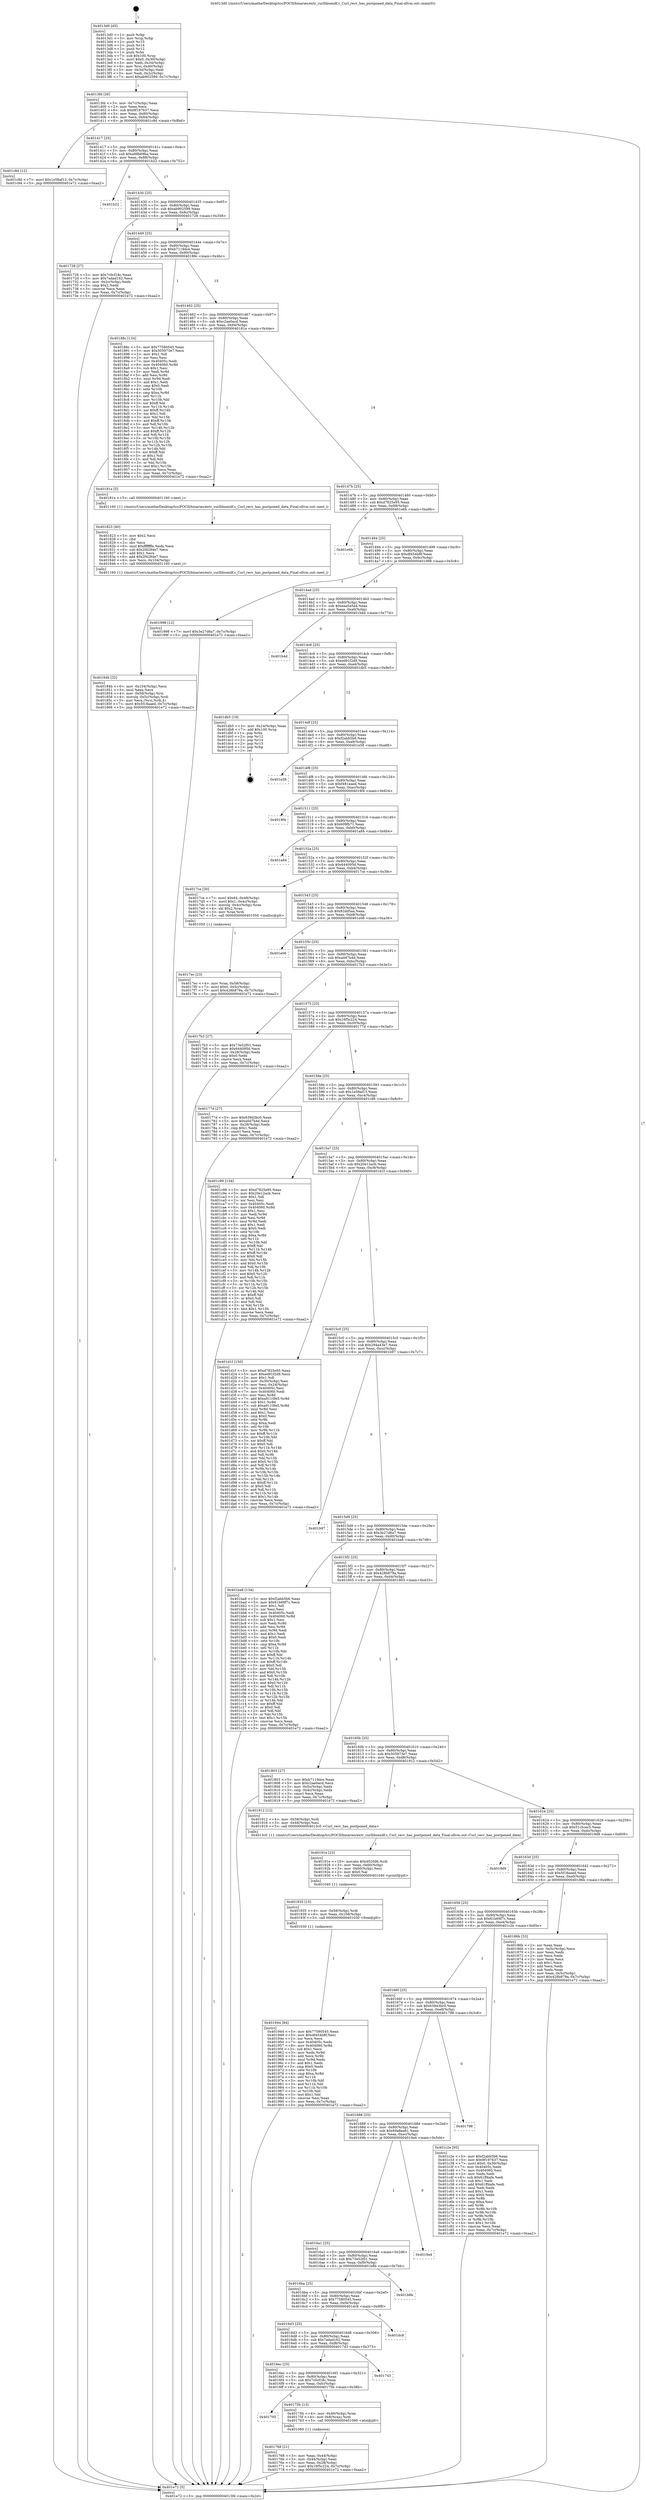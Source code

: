 digraph "0x4013d0" {
  label = "0x4013d0 (/mnt/c/Users/mathe/Desktop/tcc/POCII/binaries/extr_curllibsendf.c_Curl_recv_has_postponed_data_Final-ollvm.out::main(0))"
  labelloc = "t"
  node[shape=record]

  Entry [label="",width=0.3,height=0.3,shape=circle,fillcolor=black,style=filled]
  "0x4013fd" [label="{
     0x4013fd [26]\l
     | [instrs]\l
     &nbsp;&nbsp;0x4013fd \<+3\>: mov -0x7c(%rbp),%eax\l
     &nbsp;&nbsp;0x401400 \<+2\>: mov %eax,%ecx\l
     &nbsp;&nbsp;0x401402 \<+6\>: sub $0x9f197637,%ecx\l
     &nbsp;&nbsp;0x401408 \<+3\>: mov %eax,-0x80(%rbp)\l
     &nbsp;&nbsp;0x40140b \<+6\>: mov %ecx,-0x84(%rbp)\l
     &nbsp;&nbsp;0x401411 \<+6\>: je 0000000000401c8d \<main+0x8bd\>\l
  }"]
  "0x401c8d" [label="{
     0x401c8d [12]\l
     | [instrs]\l
     &nbsp;&nbsp;0x401c8d \<+7\>: movl $0x1e58af13,-0x7c(%rbp)\l
     &nbsp;&nbsp;0x401c94 \<+5\>: jmp 0000000000401e72 \<main+0xaa2\>\l
  }"]
  "0x401417" [label="{
     0x401417 [25]\l
     | [instrs]\l
     &nbsp;&nbsp;0x401417 \<+5\>: jmp 000000000040141c \<main+0x4c\>\l
     &nbsp;&nbsp;0x40141c \<+3\>: mov -0x80(%rbp),%eax\l
     &nbsp;&nbsp;0x40141f \<+5\>: sub $0xa98b69ba,%eax\l
     &nbsp;&nbsp;0x401424 \<+6\>: mov %eax,-0x88(%rbp)\l
     &nbsp;&nbsp;0x40142a \<+6\>: je 0000000000401b22 \<main+0x752\>\l
  }"]
  Exit [label="",width=0.3,height=0.3,shape=circle,fillcolor=black,style=filled,peripheries=2]
  "0x401b22" [label="{
     0x401b22\l
  }", style=dashed]
  "0x401430" [label="{
     0x401430 [25]\l
     | [instrs]\l
     &nbsp;&nbsp;0x401430 \<+5\>: jmp 0000000000401435 \<main+0x65\>\l
     &nbsp;&nbsp;0x401435 \<+3\>: mov -0x80(%rbp),%eax\l
     &nbsp;&nbsp;0x401438 \<+5\>: sub $0xab902599,%eax\l
     &nbsp;&nbsp;0x40143d \<+6\>: mov %eax,-0x8c(%rbp)\l
     &nbsp;&nbsp;0x401443 \<+6\>: je 0000000000401728 \<main+0x358\>\l
  }"]
  "0x401944" [label="{
     0x401944 [84]\l
     | [instrs]\l
     &nbsp;&nbsp;0x401944 \<+5\>: mov $0x77580545,%eax\l
     &nbsp;&nbsp;0x401949 \<+5\>: mov $0xdf454b8f,%esi\l
     &nbsp;&nbsp;0x40194e \<+2\>: xor %ecx,%ecx\l
     &nbsp;&nbsp;0x401950 \<+7\>: mov 0x40405c,%edx\l
     &nbsp;&nbsp;0x401957 \<+8\>: mov 0x404060,%r8d\l
     &nbsp;&nbsp;0x40195f \<+3\>: sub $0x1,%ecx\l
     &nbsp;&nbsp;0x401962 \<+3\>: mov %edx,%r9d\l
     &nbsp;&nbsp;0x401965 \<+3\>: add %ecx,%r9d\l
     &nbsp;&nbsp;0x401968 \<+4\>: imul %r9d,%edx\l
     &nbsp;&nbsp;0x40196c \<+3\>: and $0x1,%edx\l
     &nbsp;&nbsp;0x40196f \<+3\>: cmp $0x0,%edx\l
     &nbsp;&nbsp;0x401972 \<+4\>: sete %r10b\l
     &nbsp;&nbsp;0x401976 \<+4\>: cmp $0xa,%r8d\l
     &nbsp;&nbsp;0x40197a \<+4\>: setl %r11b\l
     &nbsp;&nbsp;0x40197e \<+3\>: mov %r10b,%bl\l
     &nbsp;&nbsp;0x401981 \<+3\>: and %r11b,%bl\l
     &nbsp;&nbsp;0x401984 \<+3\>: xor %r11b,%r10b\l
     &nbsp;&nbsp;0x401987 \<+3\>: or %r10b,%bl\l
     &nbsp;&nbsp;0x40198a \<+3\>: test $0x1,%bl\l
     &nbsp;&nbsp;0x40198d \<+3\>: cmovne %esi,%eax\l
     &nbsp;&nbsp;0x401990 \<+3\>: mov %eax,-0x7c(%rbp)\l
     &nbsp;&nbsp;0x401993 \<+5\>: jmp 0000000000401e72 \<main+0xaa2\>\l
  }"]
  "0x401728" [label="{
     0x401728 [27]\l
     | [instrs]\l
     &nbsp;&nbsp;0x401728 \<+5\>: mov $0x7c0cf18c,%eax\l
     &nbsp;&nbsp;0x40172d \<+5\>: mov $0x7adad162,%ecx\l
     &nbsp;&nbsp;0x401732 \<+3\>: mov -0x2c(%rbp),%edx\l
     &nbsp;&nbsp;0x401735 \<+3\>: cmp $0x2,%edx\l
     &nbsp;&nbsp;0x401738 \<+3\>: cmovne %ecx,%eax\l
     &nbsp;&nbsp;0x40173b \<+3\>: mov %eax,-0x7c(%rbp)\l
     &nbsp;&nbsp;0x40173e \<+5\>: jmp 0000000000401e72 \<main+0xaa2\>\l
  }"]
  "0x401449" [label="{
     0x401449 [25]\l
     | [instrs]\l
     &nbsp;&nbsp;0x401449 \<+5\>: jmp 000000000040144e \<main+0x7e\>\l
     &nbsp;&nbsp;0x40144e \<+3\>: mov -0x80(%rbp),%eax\l
     &nbsp;&nbsp;0x401451 \<+5\>: sub $0xb7119dce,%eax\l
     &nbsp;&nbsp;0x401456 \<+6\>: mov %eax,-0x90(%rbp)\l
     &nbsp;&nbsp;0x40145c \<+6\>: je 000000000040188c \<main+0x4bc\>\l
  }"]
  "0x401e72" [label="{
     0x401e72 [5]\l
     | [instrs]\l
     &nbsp;&nbsp;0x401e72 \<+5\>: jmp 00000000004013fd \<main+0x2d\>\l
  }"]
  "0x4013d0" [label="{
     0x4013d0 [45]\l
     | [instrs]\l
     &nbsp;&nbsp;0x4013d0 \<+1\>: push %rbp\l
     &nbsp;&nbsp;0x4013d1 \<+3\>: mov %rsp,%rbp\l
     &nbsp;&nbsp;0x4013d4 \<+2\>: push %r15\l
     &nbsp;&nbsp;0x4013d6 \<+2\>: push %r14\l
     &nbsp;&nbsp;0x4013d8 \<+2\>: push %r12\l
     &nbsp;&nbsp;0x4013da \<+1\>: push %rbx\l
     &nbsp;&nbsp;0x4013db \<+7\>: sub $0x100,%rsp\l
     &nbsp;&nbsp;0x4013e2 \<+7\>: movl $0x0,-0x30(%rbp)\l
     &nbsp;&nbsp;0x4013e9 \<+3\>: mov %edi,-0x34(%rbp)\l
     &nbsp;&nbsp;0x4013ec \<+4\>: mov %rsi,-0x40(%rbp)\l
     &nbsp;&nbsp;0x4013f0 \<+3\>: mov -0x34(%rbp),%edi\l
     &nbsp;&nbsp;0x4013f3 \<+3\>: mov %edi,-0x2c(%rbp)\l
     &nbsp;&nbsp;0x4013f6 \<+7\>: movl $0xab902599,-0x7c(%rbp)\l
  }"]
  "0x401935" [label="{
     0x401935 [15]\l
     | [instrs]\l
     &nbsp;&nbsp;0x401935 \<+4\>: mov -0x58(%rbp),%rdi\l
     &nbsp;&nbsp;0x401939 \<+6\>: mov %eax,-0x108(%rbp)\l
     &nbsp;&nbsp;0x40193f \<+5\>: call 0000000000401030 \<free@plt\>\l
     | [calls]\l
     &nbsp;&nbsp;0x401030 \{1\} (unknown)\l
  }"]
  "0x40188c" [label="{
     0x40188c [134]\l
     | [instrs]\l
     &nbsp;&nbsp;0x40188c \<+5\>: mov $0x77580545,%eax\l
     &nbsp;&nbsp;0x401891 \<+5\>: mov $0x505973e7,%ecx\l
     &nbsp;&nbsp;0x401896 \<+2\>: mov $0x1,%dl\l
     &nbsp;&nbsp;0x401898 \<+2\>: xor %esi,%esi\l
     &nbsp;&nbsp;0x40189a \<+7\>: mov 0x40405c,%edi\l
     &nbsp;&nbsp;0x4018a1 \<+8\>: mov 0x404060,%r8d\l
     &nbsp;&nbsp;0x4018a9 \<+3\>: sub $0x1,%esi\l
     &nbsp;&nbsp;0x4018ac \<+3\>: mov %edi,%r9d\l
     &nbsp;&nbsp;0x4018af \<+3\>: add %esi,%r9d\l
     &nbsp;&nbsp;0x4018b2 \<+4\>: imul %r9d,%edi\l
     &nbsp;&nbsp;0x4018b6 \<+3\>: and $0x1,%edi\l
     &nbsp;&nbsp;0x4018b9 \<+3\>: cmp $0x0,%edi\l
     &nbsp;&nbsp;0x4018bc \<+4\>: sete %r10b\l
     &nbsp;&nbsp;0x4018c0 \<+4\>: cmp $0xa,%r8d\l
     &nbsp;&nbsp;0x4018c4 \<+4\>: setl %r11b\l
     &nbsp;&nbsp;0x4018c8 \<+3\>: mov %r10b,%bl\l
     &nbsp;&nbsp;0x4018cb \<+3\>: xor $0xff,%bl\l
     &nbsp;&nbsp;0x4018ce \<+3\>: mov %r11b,%r14b\l
     &nbsp;&nbsp;0x4018d1 \<+4\>: xor $0xff,%r14b\l
     &nbsp;&nbsp;0x4018d5 \<+3\>: xor $0x1,%dl\l
     &nbsp;&nbsp;0x4018d8 \<+3\>: mov %bl,%r15b\l
     &nbsp;&nbsp;0x4018db \<+4\>: and $0xff,%r15b\l
     &nbsp;&nbsp;0x4018df \<+3\>: and %dl,%r10b\l
     &nbsp;&nbsp;0x4018e2 \<+3\>: mov %r14b,%r12b\l
     &nbsp;&nbsp;0x4018e5 \<+4\>: and $0xff,%r12b\l
     &nbsp;&nbsp;0x4018e9 \<+3\>: and %dl,%r11b\l
     &nbsp;&nbsp;0x4018ec \<+3\>: or %r10b,%r15b\l
     &nbsp;&nbsp;0x4018ef \<+3\>: or %r11b,%r12b\l
     &nbsp;&nbsp;0x4018f2 \<+3\>: xor %r12b,%r15b\l
     &nbsp;&nbsp;0x4018f5 \<+3\>: or %r14b,%bl\l
     &nbsp;&nbsp;0x4018f8 \<+3\>: xor $0xff,%bl\l
     &nbsp;&nbsp;0x4018fb \<+3\>: or $0x1,%dl\l
     &nbsp;&nbsp;0x4018fe \<+2\>: and %dl,%bl\l
     &nbsp;&nbsp;0x401900 \<+3\>: or %bl,%r15b\l
     &nbsp;&nbsp;0x401903 \<+4\>: test $0x1,%r15b\l
     &nbsp;&nbsp;0x401907 \<+3\>: cmovne %ecx,%eax\l
     &nbsp;&nbsp;0x40190a \<+3\>: mov %eax,-0x7c(%rbp)\l
     &nbsp;&nbsp;0x40190d \<+5\>: jmp 0000000000401e72 \<main+0xaa2\>\l
  }"]
  "0x401462" [label="{
     0x401462 [25]\l
     | [instrs]\l
     &nbsp;&nbsp;0x401462 \<+5\>: jmp 0000000000401467 \<main+0x97\>\l
     &nbsp;&nbsp;0x401467 \<+3\>: mov -0x80(%rbp),%eax\l
     &nbsp;&nbsp;0x40146a \<+5\>: sub $0xc2ae0acd,%eax\l
     &nbsp;&nbsp;0x40146f \<+6\>: mov %eax,-0x94(%rbp)\l
     &nbsp;&nbsp;0x401475 \<+6\>: je 000000000040181e \<main+0x44e\>\l
  }"]
  "0x40191e" [label="{
     0x40191e [23]\l
     | [instrs]\l
     &nbsp;&nbsp;0x40191e \<+10\>: movabs $0x4020d6,%rdi\l
     &nbsp;&nbsp;0x401928 \<+3\>: mov %eax,-0x60(%rbp)\l
     &nbsp;&nbsp;0x40192b \<+3\>: mov -0x60(%rbp),%esi\l
     &nbsp;&nbsp;0x40192e \<+2\>: mov $0x0,%al\l
     &nbsp;&nbsp;0x401930 \<+5\>: call 0000000000401040 \<printf@plt\>\l
     | [calls]\l
     &nbsp;&nbsp;0x401040 \{1\} (unknown)\l
  }"]
  "0x40181e" [label="{
     0x40181e [5]\l
     | [instrs]\l
     &nbsp;&nbsp;0x40181e \<+5\>: call 0000000000401160 \<next_i\>\l
     | [calls]\l
     &nbsp;&nbsp;0x401160 \{1\} (/mnt/c/Users/mathe/Desktop/tcc/POCII/binaries/extr_curllibsendf.c_Curl_recv_has_postponed_data_Final-ollvm.out::next_i)\l
  }"]
  "0x40147b" [label="{
     0x40147b [25]\l
     | [instrs]\l
     &nbsp;&nbsp;0x40147b \<+5\>: jmp 0000000000401480 \<main+0xb0\>\l
     &nbsp;&nbsp;0x401480 \<+3\>: mov -0x80(%rbp),%eax\l
     &nbsp;&nbsp;0x401483 \<+5\>: sub $0xd7825e95,%eax\l
     &nbsp;&nbsp;0x401488 \<+6\>: mov %eax,-0x98(%rbp)\l
     &nbsp;&nbsp;0x40148e \<+6\>: je 0000000000401e6b \<main+0xa9b\>\l
  }"]
  "0x40184b" [label="{
     0x40184b [32]\l
     | [instrs]\l
     &nbsp;&nbsp;0x40184b \<+6\>: mov -0x104(%rbp),%ecx\l
     &nbsp;&nbsp;0x401851 \<+3\>: imul %eax,%ecx\l
     &nbsp;&nbsp;0x401854 \<+4\>: mov -0x58(%rbp),%rsi\l
     &nbsp;&nbsp;0x401858 \<+4\>: movslq -0x5c(%rbp),%rdi\l
     &nbsp;&nbsp;0x40185c \<+3\>: mov %ecx,(%rsi,%rdi,4)\l
     &nbsp;&nbsp;0x40185f \<+7\>: movl $0x5f18aaed,-0x7c(%rbp)\l
     &nbsp;&nbsp;0x401866 \<+5\>: jmp 0000000000401e72 \<main+0xaa2\>\l
  }"]
  "0x401e6b" [label="{
     0x401e6b\l
  }", style=dashed]
  "0x401494" [label="{
     0x401494 [25]\l
     | [instrs]\l
     &nbsp;&nbsp;0x401494 \<+5\>: jmp 0000000000401499 \<main+0xc9\>\l
     &nbsp;&nbsp;0x401499 \<+3\>: mov -0x80(%rbp),%eax\l
     &nbsp;&nbsp;0x40149c \<+5\>: sub $0xdf454b8f,%eax\l
     &nbsp;&nbsp;0x4014a1 \<+6\>: mov %eax,-0x9c(%rbp)\l
     &nbsp;&nbsp;0x4014a7 \<+6\>: je 0000000000401998 \<main+0x5c8\>\l
  }"]
  "0x401823" [label="{
     0x401823 [40]\l
     | [instrs]\l
     &nbsp;&nbsp;0x401823 \<+5\>: mov $0x2,%ecx\l
     &nbsp;&nbsp;0x401828 \<+1\>: cltd\l
     &nbsp;&nbsp;0x401829 \<+2\>: idiv %ecx\l
     &nbsp;&nbsp;0x40182b \<+6\>: imul $0xfffffffe,%edx,%ecx\l
     &nbsp;&nbsp;0x401831 \<+6\>: sub $0x2f4284e7,%ecx\l
     &nbsp;&nbsp;0x401837 \<+3\>: add $0x1,%ecx\l
     &nbsp;&nbsp;0x40183a \<+6\>: add $0x2f4284e7,%ecx\l
     &nbsp;&nbsp;0x401840 \<+6\>: mov %ecx,-0x104(%rbp)\l
     &nbsp;&nbsp;0x401846 \<+5\>: call 0000000000401160 \<next_i\>\l
     | [calls]\l
     &nbsp;&nbsp;0x401160 \{1\} (/mnt/c/Users/mathe/Desktop/tcc/POCII/binaries/extr_curllibsendf.c_Curl_recv_has_postponed_data_Final-ollvm.out::next_i)\l
  }"]
  "0x401998" [label="{
     0x401998 [12]\l
     | [instrs]\l
     &nbsp;&nbsp;0x401998 \<+7\>: movl $0x3e27d6a7,-0x7c(%rbp)\l
     &nbsp;&nbsp;0x40199f \<+5\>: jmp 0000000000401e72 \<main+0xaa2\>\l
  }"]
  "0x4014ad" [label="{
     0x4014ad [25]\l
     | [instrs]\l
     &nbsp;&nbsp;0x4014ad \<+5\>: jmp 00000000004014b2 \<main+0xe2\>\l
     &nbsp;&nbsp;0x4014b2 \<+3\>: mov -0x80(%rbp),%eax\l
     &nbsp;&nbsp;0x4014b5 \<+5\>: sub $0xeaa5a5a4,%eax\l
     &nbsp;&nbsp;0x4014ba \<+6\>: mov %eax,-0xa0(%rbp)\l
     &nbsp;&nbsp;0x4014c0 \<+6\>: je 0000000000401b4d \<main+0x77d\>\l
  }"]
  "0x4017ec" [label="{
     0x4017ec [23]\l
     | [instrs]\l
     &nbsp;&nbsp;0x4017ec \<+4\>: mov %rax,-0x58(%rbp)\l
     &nbsp;&nbsp;0x4017f0 \<+7\>: movl $0x0,-0x5c(%rbp)\l
     &nbsp;&nbsp;0x4017f7 \<+7\>: movl $0x428b879a,-0x7c(%rbp)\l
     &nbsp;&nbsp;0x4017fe \<+5\>: jmp 0000000000401e72 \<main+0xaa2\>\l
  }"]
  "0x401b4d" [label="{
     0x401b4d\l
  }", style=dashed]
  "0x4014c6" [label="{
     0x4014c6 [25]\l
     | [instrs]\l
     &nbsp;&nbsp;0x4014c6 \<+5\>: jmp 00000000004014cb \<main+0xfb\>\l
     &nbsp;&nbsp;0x4014cb \<+3\>: mov -0x80(%rbp),%eax\l
     &nbsp;&nbsp;0x4014ce \<+5\>: sub $0xed91f2d9,%eax\l
     &nbsp;&nbsp;0x4014d3 \<+6\>: mov %eax,-0xa4(%rbp)\l
     &nbsp;&nbsp;0x4014d9 \<+6\>: je 0000000000401db5 \<main+0x9e5\>\l
  }"]
  "0x401768" [label="{
     0x401768 [21]\l
     | [instrs]\l
     &nbsp;&nbsp;0x401768 \<+3\>: mov %eax,-0x44(%rbp)\l
     &nbsp;&nbsp;0x40176b \<+3\>: mov -0x44(%rbp),%eax\l
     &nbsp;&nbsp;0x40176e \<+3\>: mov %eax,-0x28(%rbp)\l
     &nbsp;&nbsp;0x401771 \<+7\>: movl $0x16f5c224,-0x7c(%rbp)\l
     &nbsp;&nbsp;0x401778 \<+5\>: jmp 0000000000401e72 \<main+0xaa2\>\l
  }"]
  "0x401db5" [label="{
     0x401db5 [19]\l
     | [instrs]\l
     &nbsp;&nbsp;0x401db5 \<+3\>: mov -0x24(%rbp),%eax\l
     &nbsp;&nbsp;0x401db8 \<+7\>: add $0x100,%rsp\l
     &nbsp;&nbsp;0x401dbf \<+1\>: pop %rbx\l
     &nbsp;&nbsp;0x401dc0 \<+2\>: pop %r12\l
     &nbsp;&nbsp;0x401dc2 \<+2\>: pop %r14\l
     &nbsp;&nbsp;0x401dc4 \<+2\>: pop %r15\l
     &nbsp;&nbsp;0x401dc6 \<+1\>: pop %rbp\l
     &nbsp;&nbsp;0x401dc7 \<+1\>: ret\l
  }"]
  "0x4014df" [label="{
     0x4014df [25]\l
     | [instrs]\l
     &nbsp;&nbsp;0x4014df \<+5\>: jmp 00000000004014e4 \<main+0x114\>\l
     &nbsp;&nbsp;0x4014e4 \<+3\>: mov -0x80(%rbp),%eax\l
     &nbsp;&nbsp;0x4014e7 \<+5\>: sub $0xf2abb5b6,%eax\l
     &nbsp;&nbsp;0x4014ec \<+6\>: mov %eax,-0xa8(%rbp)\l
     &nbsp;&nbsp;0x4014f2 \<+6\>: je 0000000000401e58 \<main+0xa88\>\l
  }"]
  "0x401705" [label="{
     0x401705\l
  }", style=dashed]
  "0x401e58" [label="{
     0x401e58\l
  }", style=dashed]
  "0x4014f8" [label="{
     0x4014f8 [25]\l
     | [instrs]\l
     &nbsp;&nbsp;0x4014f8 \<+5\>: jmp 00000000004014fd \<main+0x12d\>\l
     &nbsp;&nbsp;0x4014fd \<+3\>: mov -0x80(%rbp),%eax\l
     &nbsp;&nbsp;0x401500 \<+5\>: sub $0xf481eaed,%eax\l
     &nbsp;&nbsp;0x401505 \<+6\>: mov %eax,-0xac(%rbp)\l
     &nbsp;&nbsp;0x40150b \<+6\>: je 00000000004019f4 \<main+0x624\>\l
  }"]
  "0x40175b" [label="{
     0x40175b [13]\l
     | [instrs]\l
     &nbsp;&nbsp;0x40175b \<+4\>: mov -0x40(%rbp),%rax\l
     &nbsp;&nbsp;0x40175f \<+4\>: mov 0x8(%rax),%rdi\l
     &nbsp;&nbsp;0x401763 \<+5\>: call 0000000000401060 \<atoi@plt\>\l
     | [calls]\l
     &nbsp;&nbsp;0x401060 \{1\} (unknown)\l
  }"]
  "0x4019f4" [label="{
     0x4019f4\l
  }", style=dashed]
  "0x401511" [label="{
     0x401511 [25]\l
     | [instrs]\l
     &nbsp;&nbsp;0x401511 \<+5\>: jmp 0000000000401516 \<main+0x146\>\l
     &nbsp;&nbsp;0x401516 \<+3\>: mov -0x80(%rbp),%eax\l
     &nbsp;&nbsp;0x401519 \<+5\>: sub $0x609fb71,%eax\l
     &nbsp;&nbsp;0x40151e \<+6\>: mov %eax,-0xb0(%rbp)\l
     &nbsp;&nbsp;0x401524 \<+6\>: je 0000000000401a84 \<main+0x6b4\>\l
  }"]
  "0x4016ec" [label="{
     0x4016ec [25]\l
     | [instrs]\l
     &nbsp;&nbsp;0x4016ec \<+5\>: jmp 00000000004016f1 \<main+0x321\>\l
     &nbsp;&nbsp;0x4016f1 \<+3\>: mov -0x80(%rbp),%eax\l
     &nbsp;&nbsp;0x4016f4 \<+5\>: sub $0x7c0cf18c,%eax\l
     &nbsp;&nbsp;0x4016f9 \<+6\>: mov %eax,-0xfc(%rbp)\l
     &nbsp;&nbsp;0x4016ff \<+6\>: je 000000000040175b \<main+0x38b\>\l
  }"]
  "0x401a84" [label="{
     0x401a84\l
  }", style=dashed]
  "0x40152a" [label="{
     0x40152a [25]\l
     | [instrs]\l
     &nbsp;&nbsp;0x40152a \<+5\>: jmp 000000000040152f \<main+0x15f\>\l
     &nbsp;&nbsp;0x40152f \<+3\>: mov -0x80(%rbp),%eax\l
     &nbsp;&nbsp;0x401532 \<+5\>: sub $0x644095d,%eax\l
     &nbsp;&nbsp;0x401537 \<+6\>: mov %eax,-0xb4(%rbp)\l
     &nbsp;&nbsp;0x40153d \<+6\>: je 00000000004017ce \<main+0x3fe\>\l
  }"]
  "0x401743" [label="{
     0x401743\l
  }", style=dashed]
  "0x4017ce" [label="{
     0x4017ce [30]\l
     | [instrs]\l
     &nbsp;&nbsp;0x4017ce \<+7\>: movl $0x64,-0x48(%rbp)\l
     &nbsp;&nbsp;0x4017d5 \<+7\>: movl $0x1,-0x4c(%rbp)\l
     &nbsp;&nbsp;0x4017dc \<+4\>: movslq -0x4c(%rbp),%rax\l
     &nbsp;&nbsp;0x4017e0 \<+4\>: shl $0x2,%rax\l
     &nbsp;&nbsp;0x4017e4 \<+3\>: mov %rax,%rdi\l
     &nbsp;&nbsp;0x4017e7 \<+5\>: call 0000000000401050 \<malloc@plt\>\l
     | [calls]\l
     &nbsp;&nbsp;0x401050 \{1\} (unknown)\l
  }"]
  "0x401543" [label="{
     0x401543 [25]\l
     | [instrs]\l
     &nbsp;&nbsp;0x401543 \<+5\>: jmp 0000000000401548 \<main+0x178\>\l
     &nbsp;&nbsp;0x401548 \<+3\>: mov -0x80(%rbp),%eax\l
     &nbsp;&nbsp;0x40154b \<+5\>: sub $0x82dd5aa,%eax\l
     &nbsp;&nbsp;0x401550 \<+6\>: mov %eax,-0xb8(%rbp)\l
     &nbsp;&nbsp;0x401556 \<+6\>: je 0000000000401e06 \<main+0xa36\>\l
  }"]
  "0x4016d3" [label="{
     0x4016d3 [25]\l
     | [instrs]\l
     &nbsp;&nbsp;0x4016d3 \<+5\>: jmp 00000000004016d8 \<main+0x308\>\l
     &nbsp;&nbsp;0x4016d8 \<+3\>: mov -0x80(%rbp),%eax\l
     &nbsp;&nbsp;0x4016db \<+5\>: sub $0x7adad162,%eax\l
     &nbsp;&nbsp;0x4016e0 \<+6\>: mov %eax,-0xf8(%rbp)\l
     &nbsp;&nbsp;0x4016e6 \<+6\>: je 0000000000401743 \<main+0x373\>\l
  }"]
  "0x401e06" [label="{
     0x401e06\l
  }", style=dashed]
  "0x40155c" [label="{
     0x40155c [25]\l
     | [instrs]\l
     &nbsp;&nbsp;0x40155c \<+5\>: jmp 0000000000401561 \<main+0x191\>\l
     &nbsp;&nbsp;0x401561 \<+3\>: mov -0x80(%rbp),%eax\l
     &nbsp;&nbsp;0x401564 \<+5\>: sub $0xa0d7b4d,%eax\l
     &nbsp;&nbsp;0x401569 \<+6\>: mov %eax,-0xbc(%rbp)\l
     &nbsp;&nbsp;0x40156f \<+6\>: je 00000000004017b3 \<main+0x3e3\>\l
  }"]
  "0x401dc8" [label="{
     0x401dc8\l
  }", style=dashed]
  "0x4017b3" [label="{
     0x4017b3 [27]\l
     | [instrs]\l
     &nbsp;&nbsp;0x4017b3 \<+5\>: mov $0x73e52f01,%eax\l
     &nbsp;&nbsp;0x4017b8 \<+5\>: mov $0x644095d,%ecx\l
     &nbsp;&nbsp;0x4017bd \<+3\>: mov -0x28(%rbp),%edx\l
     &nbsp;&nbsp;0x4017c0 \<+3\>: cmp $0x0,%edx\l
     &nbsp;&nbsp;0x4017c3 \<+3\>: cmove %ecx,%eax\l
     &nbsp;&nbsp;0x4017c6 \<+3\>: mov %eax,-0x7c(%rbp)\l
     &nbsp;&nbsp;0x4017c9 \<+5\>: jmp 0000000000401e72 \<main+0xaa2\>\l
  }"]
  "0x401575" [label="{
     0x401575 [25]\l
     | [instrs]\l
     &nbsp;&nbsp;0x401575 \<+5\>: jmp 000000000040157a \<main+0x1aa\>\l
     &nbsp;&nbsp;0x40157a \<+3\>: mov -0x80(%rbp),%eax\l
     &nbsp;&nbsp;0x40157d \<+5\>: sub $0x16f5c224,%eax\l
     &nbsp;&nbsp;0x401582 \<+6\>: mov %eax,-0xc0(%rbp)\l
     &nbsp;&nbsp;0x401588 \<+6\>: je 000000000040177d \<main+0x3ad\>\l
  }"]
  "0x4016ba" [label="{
     0x4016ba [25]\l
     | [instrs]\l
     &nbsp;&nbsp;0x4016ba \<+5\>: jmp 00000000004016bf \<main+0x2ef\>\l
     &nbsp;&nbsp;0x4016bf \<+3\>: mov -0x80(%rbp),%eax\l
     &nbsp;&nbsp;0x4016c2 \<+5\>: sub $0x77580545,%eax\l
     &nbsp;&nbsp;0x4016c7 \<+6\>: mov %eax,-0xf4(%rbp)\l
     &nbsp;&nbsp;0x4016cd \<+6\>: je 0000000000401dc8 \<main+0x9f8\>\l
  }"]
  "0x40177d" [label="{
     0x40177d [27]\l
     | [instrs]\l
     &nbsp;&nbsp;0x40177d \<+5\>: mov $0x639d3bc0,%eax\l
     &nbsp;&nbsp;0x401782 \<+5\>: mov $0xa0d7b4d,%ecx\l
     &nbsp;&nbsp;0x401787 \<+3\>: mov -0x28(%rbp),%edx\l
     &nbsp;&nbsp;0x40178a \<+3\>: cmp $0x1,%edx\l
     &nbsp;&nbsp;0x40178d \<+3\>: cmovl %ecx,%eax\l
     &nbsp;&nbsp;0x401790 \<+3\>: mov %eax,-0x7c(%rbp)\l
     &nbsp;&nbsp;0x401793 \<+5\>: jmp 0000000000401e72 \<main+0xaa2\>\l
  }"]
  "0x40158e" [label="{
     0x40158e [25]\l
     | [instrs]\l
     &nbsp;&nbsp;0x40158e \<+5\>: jmp 0000000000401593 \<main+0x1c3\>\l
     &nbsp;&nbsp;0x401593 \<+3\>: mov -0x80(%rbp),%eax\l
     &nbsp;&nbsp;0x401596 \<+5\>: sub $0x1e58af13,%eax\l
     &nbsp;&nbsp;0x40159b \<+6\>: mov %eax,-0xc4(%rbp)\l
     &nbsp;&nbsp;0x4015a1 \<+6\>: je 0000000000401c99 \<main+0x8c9\>\l
  }"]
  "0x401b8b" [label="{
     0x401b8b\l
  }", style=dashed]
  "0x401c99" [label="{
     0x401c99 [134]\l
     | [instrs]\l
     &nbsp;&nbsp;0x401c99 \<+5\>: mov $0xd7825e95,%eax\l
     &nbsp;&nbsp;0x401c9e \<+5\>: mov $0x20e12acb,%ecx\l
     &nbsp;&nbsp;0x401ca3 \<+2\>: mov $0x1,%dl\l
     &nbsp;&nbsp;0x401ca5 \<+2\>: xor %esi,%esi\l
     &nbsp;&nbsp;0x401ca7 \<+7\>: mov 0x40405c,%edi\l
     &nbsp;&nbsp;0x401cae \<+8\>: mov 0x404060,%r8d\l
     &nbsp;&nbsp;0x401cb6 \<+3\>: sub $0x1,%esi\l
     &nbsp;&nbsp;0x401cb9 \<+3\>: mov %edi,%r9d\l
     &nbsp;&nbsp;0x401cbc \<+3\>: add %esi,%r9d\l
     &nbsp;&nbsp;0x401cbf \<+4\>: imul %r9d,%edi\l
     &nbsp;&nbsp;0x401cc3 \<+3\>: and $0x1,%edi\l
     &nbsp;&nbsp;0x401cc6 \<+3\>: cmp $0x0,%edi\l
     &nbsp;&nbsp;0x401cc9 \<+4\>: sete %r10b\l
     &nbsp;&nbsp;0x401ccd \<+4\>: cmp $0xa,%r8d\l
     &nbsp;&nbsp;0x401cd1 \<+4\>: setl %r11b\l
     &nbsp;&nbsp;0x401cd5 \<+3\>: mov %r10b,%bl\l
     &nbsp;&nbsp;0x401cd8 \<+3\>: xor $0xff,%bl\l
     &nbsp;&nbsp;0x401cdb \<+3\>: mov %r11b,%r14b\l
     &nbsp;&nbsp;0x401cde \<+4\>: xor $0xff,%r14b\l
     &nbsp;&nbsp;0x401ce2 \<+3\>: xor $0x0,%dl\l
     &nbsp;&nbsp;0x401ce5 \<+3\>: mov %bl,%r15b\l
     &nbsp;&nbsp;0x401ce8 \<+4\>: and $0x0,%r15b\l
     &nbsp;&nbsp;0x401cec \<+3\>: and %dl,%r10b\l
     &nbsp;&nbsp;0x401cef \<+3\>: mov %r14b,%r12b\l
     &nbsp;&nbsp;0x401cf2 \<+4\>: and $0x0,%r12b\l
     &nbsp;&nbsp;0x401cf6 \<+3\>: and %dl,%r11b\l
     &nbsp;&nbsp;0x401cf9 \<+3\>: or %r10b,%r15b\l
     &nbsp;&nbsp;0x401cfc \<+3\>: or %r11b,%r12b\l
     &nbsp;&nbsp;0x401cff \<+3\>: xor %r12b,%r15b\l
     &nbsp;&nbsp;0x401d02 \<+3\>: or %r14b,%bl\l
     &nbsp;&nbsp;0x401d05 \<+3\>: xor $0xff,%bl\l
     &nbsp;&nbsp;0x401d08 \<+3\>: or $0x0,%dl\l
     &nbsp;&nbsp;0x401d0b \<+2\>: and %dl,%bl\l
     &nbsp;&nbsp;0x401d0d \<+3\>: or %bl,%r15b\l
     &nbsp;&nbsp;0x401d10 \<+4\>: test $0x1,%r15b\l
     &nbsp;&nbsp;0x401d14 \<+3\>: cmovne %ecx,%eax\l
     &nbsp;&nbsp;0x401d17 \<+3\>: mov %eax,-0x7c(%rbp)\l
     &nbsp;&nbsp;0x401d1a \<+5\>: jmp 0000000000401e72 \<main+0xaa2\>\l
  }"]
  "0x4015a7" [label="{
     0x4015a7 [25]\l
     | [instrs]\l
     &nbsp;&nbsp;0x4015a7 \<+5\>: jmp 00000000004015ac \<main+0x1dc\>\l
     &nbsp;&nbsp;0x4015ac \<+3\>: mov -0x80(%rbp),%eax\l
     &nbsp;&nbsp;0x4015af \<+5\>: sub $0x20e12acb,%eax\l
     &nbsp;&nbsp;0x4015b4 \<+6\>: mov %eax,-0xc8(%rbp)\l
     &nbsp;&nbsp;0x4015ba \<+6\>: je 0000000000401d1f \<main+0x94f\>\l
  }"]
  "0x4016a1" [label="{
     0x4016a1 [25]\l
     | [instrs]\l
     &nbsp;&nbsp;0x4016a1 \<+5\>: jmp 00000000004016a6 \<main+0x2d6\>\l
     &nbsp;&nbsp;0x4016a6 \<+3\>: mov -0x80(%rbp),%eax\l
     &nbsp;&nbsp;0x4016a9 \<+5\>: sub $0x73e52f01,%eax\l
     &nbsp;&nbsp;0x4016ae \<+6\>: mov %eax,-0xf0(%rbp)\l
     &nbsp;&nbsp;0x4016b4 \<+6\>: je 0000000000401b8b \<main+0x7bb\>\l
  }"]
  "0x401d1f" [label="{
     0x401d1f [150]\l
     | [instrs]\l
     &nbsp;&nbsp;0x401d1f \<+5\>: mov $0xd7825e95,%eax\l
     &nbsp;&nbsp;0x401d24 \<+5\>: mov $0xed91f2d9,%ecx\l
     &nbsp;&nbsp;0x401d29 \<+2\>: mov $0x1,%dl\l
     &nbsp;&nbsp;0x401d2b \<+3\>: mov -0x30(%rbp),%esi\l
     &nbsp;&nbsp;0x401d2e \<+3\>: mov %esi,-0x24(%rbp)\l
     &nbsp;&nbsp;0x401d31 \<+7\>: mov 0x40405c,%esi\l
     &nbsp;&nbsp;0x401d38 \<+7\>: mov 0x404060,%edi\l
     &nbsp;&nbsp;0x401d3f \<+3\>: mov %esi,%r8d\l
     &nbsp;&nbsp;0x401d42 \<+7\>: add $0xa9110fe5,%r8d\l
     &nbsp;&nbsp;0x401d49 \<+4\>: sub $0x1,%r8d\l
     &nbsp;&nbsp;0x401d4d \<+7\>: sub $0xa9110fe5,%r8d\l
     &nbsp;&nbsp;0x401d54 \<+4\>: imul %r8d,%esi\l
     &nbsp;&nbsp;0x401d58 \<+3\>: and $0x1,%esi\l
     &nbsp;&nbsp;0x401d5b \<+3\>: cmp $0x0,%esi\l
     &nbsp;&nbsp;0x401d5e \<+4\>: sete %r9b\l
     &nbsp;&nbsp;0x401d62 \<+3\>: cmp $0xa,%edi\l
     &nbsp;&nbsp;0x401d65 \<+4\>: setl %r10b\l
     &nbsp;&nbsp;0x401d69 \<+3\>: mov %r9b,%r11b\l
     &nbsp;&nbsp;0x401d6c \<+4\>: xor $0xff,%r11b\l
     &nbsp;&nbsp;0x401d70 \<+3\>: mov %r10b,%bl\l
     &nbsp;&nbsp;0x401d73 \<+3\>: xor $0xff,%bl\l
     &nbsp;&nbsp;0x401d76 \<+3\>: xor $0x0,%dl\l
     &nbsp;&nbsp;0x401d79 \<+3\>: mov %r11b,%r14b\l
     &nbsp;&nbsp;0x401d7c \<+4\>: and $0x0,%r14b\l
     &nbsp;&nbsp;0x401d80 \<+3\>: and %dl,%r9b\l
     &nbsp;&nbsp;0x401d83 \<+3\>: mov %bl,%r15b\l
     &nbsp;&nbsp;0x401d86 \<+4\>: and $0x0,%r15b\l
     &nbsp;&nbsp;0x401d8a \<+3\>: and %dl,%r10b\l
     &nbsp;&nbsp;0x401d8d \<+3\>: or %r9b,%r14b\l
     &nbsp;&nbsp;0x401d90 \<+3\>: or %r10b,%r15b\l
     &nbsp;&nbsp;0x401d93 \<+3\>: xor %r15b,%r14b\l
     &nbsp;&nbsp;0x401d96 \<+3\>: or %bl,%r11b\l
     &nbsp;&nbsp;0x401d99 \<+4\>: xor $0xff,%r11b\l
     &nbsp;&nbsp;0x401d9d \<+3\>: or $0x0,%dl\l
     &nbsp;&nbsp;0x401da0 \<+3\>: and %dl,%r11b\l
     &nbsp;&nbsp;0x401da3 \<+3\>: or %r11b,%r14b\l
     &nbsp;&nbsp;0x401da6 \<+4\>: test $0x1,%r14b\l
     &nbsp;&nbsp;0x401daa \<+3\>: cmovne %ecx,%eax\l
     &nbsp;&nbsp;0x401dad \<+3\>: mov %eax,-0x7c(%rbp)\l
     &nbsp;&nbsp;0x401db0 \<+5\>: jmp 0000000000401e72 \<main+0xaa2\>\l
  }"]
  "0x4015c0" [label="{
     0x4015c0 [25]\l
     | [instrs]\l
     &nbsp;&nbsp;0x4015c0 \<+5\>: jmp 00000000004015c5 \<main+0x1f5\>\l
     &nbsp;&nbsp;0x4015c5 \<+3\>: mov -0x80(%rbp),%eax\l
     &nbsp;&nbsp;0x4015c8 \<+5\>: sub $0x294a43e7,%eax\l
     &nbsp;&nbsp;0x4015cd \<+6\>: mov %eax,-0xcc(%rbp)\l
     &nbsp;&nbsp;0x4015d3 \<+6\>: je 0000000000401b97 \<main+0x7c7\>\l
  }"]
  "0x4019a4" [label="{
     0x4019a4\l
  }", style=dashed]
  "0x401b97" [label="{
     0x401b97\l
  }", style=dashed]
  "0x4015d9" [label="{
     0x4015d9 [25]\l
     | [instrs]\l
     &nbsp;&nbsp;0x4015d9 \<+5\>: jmp 00000000004015de \<main+0x20e\>\l
     &nbsp;&nbsp;0x4015de \<+3\>: mov -0x80(%rbp),%eax\l
     &nbsp;&nbsp;0x4015e1 \<+5\>: sub $0x3e27d6a7,%eax\l
     &nbsp;&nbsp;0x4015e6 \<+6\>: mov %eax,-0xd0(%rbp)\l
     &nbsp;&nbsp;0x4015ec \<+6\>: je 0000000000401ba8 \<main+0x7d8\>\l
  }"]
  "0x401688" [label="{
     0x401688 [25]\l
     | [instrs]\l
     &nbsp;&nbsp;0x401688 \<+5\>: jmp 000000000040168d \<main+0x2bd\>\l
     &nbsp;&nbsp;0x40168d \<+3\>: mov -0x80(%rbp),%eax\l
     &nbsp;&nbsp;0x401690 \<+5\>: sub $0x69a8aa61,%eax\l
     &nbsp;&nbsp;0x401695 \<+6\>: mov %eax,-0xec(%rbp)\l
     &nbsp;&nbsp;0x40169b \<+6\>: je 00000000004019a4 \<main+0x5d4\>\l
  }"]
  "0x401ba8" [label="{
     0x401ba8 [134]\l
     | [instrs]\l
     &nbsp;&nbsp;0x401ba8 \<+5\>: mov $0xf2abb5b6,%eax\l
     &nbsp;&nbsp;0x401bad \<+5\>: mov $0x61b69f7c,%ecx\l
     &nbsp;&nbsp;0x401bb2 \<+2\>: mov $0x1,%dl\l
     &nbsp;&nbsp;0x401bb4 \<+2\>: xor %esi,%esi\l
     &nbsp;&nbsp;0x401bb6 \<+7\>: mov 0x40405c,%edi\l
     &nbsp;&nbsp;0x401bbd \<+8\>: mov 0x404060,%r8d\l
     &nbsp;&nbsp;0x401bc5 \<+3\>: sub $0x1,%esi\l
     &nbsp;&nbsp;0x401bc8 \<+3\>: mov %edi,%r9d\l
     &nbsp;&nbsp;0x401bcb \<+3\>: add %esi,%r9d\l
     &nbsp;&nbsp;0x401bce \<+4\>: imul %r9d,%edi\l
     &nbsp;&nbsp;0x401bd2 \<+3\>: and $0x1,%edi\l
     &nbsp;&nbsp;0x401bd5 \<+3\>: cmp $0x0,%edi\l
     &nbsp;&nbsp;0x401bd8 \<+4\>: sete %r10b\l
     &nbsp;&nbsp;0x401bdc \<+4\>: cmp $0xa,%r8d\l
     &nbsp;&nbsp;0x401be0 \<+4\>: setl %r11b\l
     &nbsp;&nbsp;0x401be4 \<+3\>: mov %r10b,%bl\l
     &nbsp;&nbsp;0x401be7 \<+3\>: xor $0xff,%bl\l
     &nbsp;&nbsp;0x401bea \<+3\>: mov %r11b,%r14b\l
     &nbsp;&nbsp;0x401bed \<+4\>: xor $0xff,%r14b\l
     &nbsp;&nbsp;0x401bf1 \<+3\>: xor $0x0,%dl\l
     &nbsp;&nbsp;0x401bf4 \<+3\>: mov %bl,%r15b\l
     &nbsp;&nbsp;0x401bf7 \<+4\>: and $0x0,%r15b\l
     &nbsp;&nbsp;0x401bfb \<+3\>: and %dl,%r10b\l
     &nbsp;&nbsp;0x401bfe \<+3\>: mov %r14b,%r12b\l
     &nbsp;&nbsp;0x401c01 \<+4\>: and $0x0,%r12b\l
     &nbsp;&nbsp;0x401c05 \<+3\>: and %dl,%r11b\l
     &nbsp;&nbsp;0x401c08 \<+3\>: or %r10b,%r15b\l
     &nbsp;&nbsp;0x401c0b \<+3\>: or %r11b,%r12b\l
     &nbsp;&nbsp;0x401c0e \<+3\>: xor %r12b,%r15b\l
     &nbsp;&nbsp;0x401c11 \<+3\>: or %r14b,%bl\l
     &nbsp;&nbsp;0x401c14 \<+3\>: xor $0xff,%bl\l
     &nbsp;&nbsp;0x401c17 \<+3\>: or $0x0,%dl\l
     &nbsp;&nbsp;0x401c1a \<+2\>: and %dl,%bl\l
     &nbsp;&nbsp;0x401c1c \<+3\>: or %bl,%r15b\l
     &nbsp;&nbsp;0x401c1f \<+4\>: test $0x1,%r15b\l
     &nbsp;&nbsp;0x401c23 \<+3\>: cmovne %ecx,%eax\l
     &nbsp;&nbsp;0x401c26 \<+3\>: mov %eax,-0x7c(%rbp)\l
     &nbsp;&nbsp;0x401c29 \<+5\>: jmp 0000000000401e72 \<main+0xaa2\>\l
  }"]
  "0x4015f2" [label="{
     0x4015f2 [25]\l
     | [instrs]\l
     &nbsp;&nbsp;0x4015f2 \<+5\>: jmp 00000000004015f7 \<main+0x227\>\l
     &nbsp;&nbsp;0x4015f7 \<+3\>: mov -0x80(%rbp),%eax\l
     &nbsp;&nbsp;0x4015fa \<+5\>: sub $0x428b879a,%eax\l
     &nbsp;&nbsp;0x4015ff \<+6\>: mov %eax,-0xd4(%rbp)\l
     &nbsp;&nbsp;0x401605 \<+6\>: je 0000000000401803 \<main+0x433\>\l
  }"]
  "0x401798" [label="{
     0x401798\l
  }", style=dashed]
  "0x401803" [label="{
     0x401803 [27]\l
     | [instrs]\l
     &nbsp;&nbsp;0x401803 \<+5\>: mov $0xb7119dce,%eax\l
     &nbsp;&nbsp;0x401808 \<+5\>: mov $0xc2ae0acd,%ecx\l
     &nbsp;&nbsp;0x40180d \<+3\>: mov -0x5c(%rbp),%edx\l
     &nbsp;&nbsp;0x401810 \<+3\>: cmp -0x4c(%rbp),%edx\l
     &nbsp;&nbsp;0x401813 \<+3\>: cmovl %ecx,%eax\l
     &nbsp;&nbsp;0x401816 \<+3\>: mov %eax,-0x7c(%rbp)\l
     &nbsp;&nbsp;0x401819 \<+5\>: jmp 0000000000401e72 \<main+0xaa2\>\l
  }"]
  "0x40160b" [label="{
     0x40160b [25]\l
     | [instrs]\l
     &nbsp;&nbsp;0x40160b \<+5\>: jmp 0000000000401610 \<main+0x240\>\l
     &nbsp;&nbsp;0x401610 \<+3\>: mov -0x80(%rbp),%eax\l
     &nbsp;&nbsp;0x401613 \<+5\>: sub $0x505973e7,%eax\l
     &nbsp;&nbsp;0x401618 \<+6\>: mov %eax,-0xd8(%rbp)\l
     &nbsp;&nbsp;0x40161e \<+6\>: je 0000000000401912 \<main+0x542\>\l
  }"]
  "0x40166f" [label="{
     0x40166f [25]\l
     | [instrs]\l
     &nbsp;&nbsp;0x40166f \<+5\>: jmp 0000000000401674 \<main+0x2a4\>\l
     &nbsp;&nbsp;0x401674 \<+3\>: mov -0x80(%rbp),%eax\l
     &nbsp;&nbsp;0x401677 \<+5\>: sub $0x639d3bc0,%eax\l
     &nbsp;&nbsp;0x40167c \<+6\>: mov %eax,-0xe8(%rbp)\l
     &nbsp;&nbsp;0x401682 \<+6\>: je 0000000000401798 \<main+0x3c8\>\l
  }"]
  "0x401912" [label="{
     0x401912 [12]\l
     | [instrs]\l
     &nbsp;&nbsp;0x401912 \<+4\>: mov -0x58(%rbp),%rdi\l
     &nbsp;&nbsp;0x401916 \<+3\>: mov -0x48(%rbp),%esi\l
     &nbsp;&nbsp;0x401919 \<+5\>: call 00000000004013c0 \<Curl_recv_has_postponed_data\>\l
     | [calls]\l
     &nbsp;&nbsp;0x4013c0 \{1\} (/mnt/c/Users/mathe/Desktop/tcc/POCII/binaries/extr_curllibsendf.c_Curl_recv_has_postponed_data_Final-ollvm.out::Curl_recv_has_postponed_data)\l
  }"]
  "0x401624" [label="{
     0x401624 [25]\l
     | [instrs]\l
     &nbsp;&nbsp;0x401624 \<+5\>: jmp 0000000000401629 \<main+0x259\>\l
     &nbsp;&nbsp;0x401629 \<+3\>: mov -0x80(%rbp),%eax\l
     &nbsp;&nbsp;0x40162c \<+5\>: sub $0x51c5cac5,%eax\l
     &nbsp;&nbsp;0x401631 \<+6\>: mov %eax,-0xdc(%rbp)\l
     &nbsp;&nbsp;0x401637 \<+6\>: je 00000000004019d9 \<main+0x609\>\l
  }"]
  "0x401c2e" [label="{
     0x401c2e [95]\l
     | [instrs]\l
     &nbsp;&nbsp;0x401c2e \<+5\>: mov $0xf2abb5b6,%eax\l
     &nbsp;&nbsp;0x401c33 \<+5\>: mov $0x9f197637,%ecx\l
     &nbsp;&nbsp;0x401c38 \<+7\>: movl $0x0,-0x30(%rbp)\l
     &nbsp;&nbsp;0x401c3f \<+7\>: mov 0x40405c,%edx\l
     &nbsp;&nbsp;0x401c46 \<+7\>: mov 0x404060,%esi\l
     &nbsp;&nbsp;0x401c4d \<+2\>: mov %edx,%edi\l
     &nbsp;&nbsp;0x401c4f \<+6\>: sub $0x61ff4afe,%edi\l
     &nbsp;&nbsp;0x401c55 \<+3\>: sub $0x1,%edi\l
     &nbsp;&nbsp;0x401c58 \<+6\>: add $0x61ff4afe,%edi\l
     &nbsp;&nbsp;0x401c5e \<+3\>: imul %edi,%edx\l
     &nbsp;&nbsp;0x401c61 \<+3\>: and $0x1,%edx\l
     &nbsp;&nbsp;0x401c64 \<+3\>: cmp $0x0,%edx\l
     &nbsp;&nbsp;0x401c67 \<+4\>: sete %r8b\l
     &nbsp;&nbsp;0x401c6b \<+3\>: cmp $0xa,%esi\l
     &nbsp;&nbsp;0x401c6e \<+4\>: setl %r9b\l
     &nbsp;&nbsp;0x401c72 \<+3\>: mov %r8b,%r10b\l
     &nbsp;&nbsp;0x401c75 \<+3\>: and %r9b,%r10b\l
     &nbsp;&nbsp;0x401c78 \<+3\>: xor %r9b,%r8b\l
     &nbsp;&nbsp;0x401c7b \<+3\>: or %r8b,%r10b\l
     &nbsp;&nbsp;0x401c7e \<+4\>: test $0x1,%r10b\l
     &nbsp;&nbsp;0x401c82 \<+3\>: cmovne %ecx,%eax\l
     &nbsp;&nbsp;0x401c85 \<+3\>: mov %eax,-0x7c(%rbp)\l
     &nbsp;&nbsp;0x401c88 \<+5\>: jmp 0000000000401e72 \<main+0xaa2\>\l
  }"]
  "0x4019d9" [label="{
     0x4019d9\l
  }", style=dashed]
  "0x40163d" [label="{
     0x40163d [25]\l
     | [instrs]\l
     &nbsp;&nbsp;0x40163d \<+5\>: jmp 0000000000401642 \<main+0x272\>\l
     &nbsp;&nbsp;0x401642 \<+3\>: mov -0x80(%rbp),%eax\l
     &nbsp;&nbsp;0x401645 \<+5\>: sub $0x5f18aaed,%eax\l
     &nbsp;&nbsp;0x40164a \<+6\>: mov %eax,-0xe0(%rbp)\l
     &nbsp;&nbsp;0x401650 \<+6\>: je 000000000040186b \<main+0x49b\>\l
  }"]
  "0x401656" [label="{
     0x401656 [25]\l
     | [instrs]\l
     &nbsp;&nbsp;0x401656 \<+5\>: jmp 000000000040165b \<main+0x28b\>\l
     &nbsp;&nbsp;0x40165b \<+3\>: mov -0x80(%rbp),%eax\l
     &nbsp;&nbsp;0x40165e \<+5\>: sub $0x61b69f7c,%eax\l
     &nbsp;&nbsp;0x401663 \<+6\>: mov %eax,-0xe4(%rbp)\l
     &nbsp;&nbsp;0x401669 \<+6\>: je 0000000000401c2e \<main+0x85e\>\l
  }"]
  "0x40186b" [label="{
     0x40186b [33]\l
     | [instrs]\l
     &nbsp;&nbsp;0x40186b \<+2\>: xor %eax,%eax\l
     &nbsp;&nbsp;0x40186d \<+3\>: mov -0x5c(%rbp),%ecx\l
     &nbsp;&nbsp;0x401870 \<+2\>: mov %eax,%edx\l
     &nbsp;&nbsp;0x401872 \<+2\>: sub %ecx,%edx\l
     &nbsp;&nbsp;0x401874 \<+2\>: mov %eax,%ecx\l
     &nbsp;&nbsp;0x401876 \<+3\>: sub $0x1,%ecx\l
     &nbsp;&nbsp;0x401879 \<+2\>: add %ecx,%edx\l
     &nbsp;&nbsp;0x40187b \<+2\>: sub %edx,%eax\l
     &nbsp;&nbsp;0x40187d \<+3\>: mov %eax,-0x5c(%rbp)\l
     &nbsp;&nbsp;0x401880 \<+7\>: movl $0x428b879a,-0x7c(%rbp)\l
     &nbsp;&nbsp;0x401887 \<+5\>: jmp 0000000000401e72 \<main+0xaa2\>\l
  }"]
  Entry -> "0x4013d0" [label=" 1"]
  "0x4013fd" -> "0x401c8d" [label=" 1"]
  "0x4013fd" -> "0x401417" [label=" 17"]
  "0x401db5" -> Exit [label=" 1"]
  "0x401417" -> "0x401b22" [label=" 0"]
  "0x401417" -> "0x401430" [label=" 17"]
  "0x401d1f" -> "0x401e72" [label=" 1"]
  "0x401430" -> "0x401728" [label=" 1"]
  "0x401430" -> "0x401449" [label=" 16"]
  "0x401728" -> "0x401e72" [label=" 1"]
  "0x4013d0" -> "0x4013fd" [label=" 1"]
  "0x401e72" -> "0x4013fd" [label=" 17"]
  "0x401c99" -> "0x401e72" [label=" 1"]
  "0x401449" -> "0x40188c" [label=" 1"]
  "0x401449" -> "0x401462" [label=" 15"]
  "0x401c8d" -> "0x401e72" [label=" 1"]
  "0x401462" -> "0x40181e" [label=" 1"]
  "0x401462" -> "0x40147b" [label=" 14"]
  "0x401c2e" -> "0x401e72" [label=" 1"]
  "0x40147b" -> "0x401e6b" [label=" 0"]
  "0x40147b" -> "0x401494" [label=" 14"]
  "0x401ba8" -> "0x401e72" [label=" 1"]
  "0x401494" -> "0x401998" [label=" 1"]
  "0x401494" -> "0x4014ad" [label=" 13"]
  "0x401998" -> "0x401e72" [label=" 1"]
  "0x4014ad" -> "0x401b4d" [label=" 0"]
  "0x4014ad" -> "0x4014c6" [label=" 13"]
  "0x401944" -> "0x401e72" [label=" 1"]
  "0x4014c6" -> "0x401db5" [label=" 1"]
  "0x4014c6" -> "0x4014df" [label=" 12"]
  "0x401935" -> "0x401944" [label=" 1"]
  "0x4014df" -> "0x401e58" [label=" 0"]
  "0x4014df" -> "0x4014f8" [label=" 12"]
  "0x40191e" -> "0x401935" [label=" 1"]
  "0x4014f8" -> "0x4019f4" [label=" 0"]
  "0x4014f8" -> "0x401511" [label=" 12"]
  "0x401912" -> "0x40191e" [label=" 1"]
  "0x401511" -> "0x401a84" [label=" 0"]
  "0x401511" -> "0x40152a" [label=" 12"]
  "0x40186b" -> "0x401e72" [label=" 1"]
  "0x40152a" -> "0x4017ce" [label=" 1"]
  "0x40152a" -> "0x401543" [label=" 11"]
  "0x40184b" -> "0x401e72" [label=" 1"]
  "0x401543" -> "0x401e06" [label=" 0"]
  "0x401543" -> "0x40155c" [label=" 11"]
  "0x40181e" -> "0x401823" [label=" 1"]
  "0x40155c" -> "0x4017b3" [label=" 1"]
  "0x40155c" -> "0x401575" [label=" 10"]
  "0x401803" -> "0x401e72" [label=" 2"]
  "0x401575" -> "0x40177d" [label=" 1"]
  "0x401575" -> "0x40158e" [label=" 9"]
  "0x4017ce" -> "0x4017ec" [label=" 1"]
  "0x40158e" -> "0x401c99" [label=" 1"]
  "0x40158e" -> "0x4015a7" [label=" 8"]
  "0x4017b3" -> "0x401e72" [label=" 1"]
  "0x4015a7" -> "0x401d1f" [label=" 1"]
  "0x4015a7" -> "0x4015c0" [label=" 7"]
  "0x401768" -> "0x401e72" [label=" 1"]
  "0x4015c0" -> "0x401b97" [label=" 0"]
  "0x4015c0" -> "0x4015d9" [label=" 7"]
  "0x40175b" -> "0x401768" [label=" 1"]
  "0x4015d9" -> "0x401ba8" [label=" 1"]
  "0x4015d9" -> "0x4015f2" [label=" 6"]
  "0x4016ec" -> "0x40175b" [label=" 1"]
  "0x4015f2" -> "0x401803" [label=" 2"]
  "0x4015f2" -> "0x40160b" [label=" 4"]
  "0x40188c" -> "0x401e72" [label=" 1"]
  "0x40160b" -> "0x401912" [label=" 1"]
  "0x40160b" -> "0x401624" [label=" 3"]
  "0x4016d3" -> "0x401743" [label=" 0"]
  "0x401624" -> "0x4019d9" [label=" 0"]
  "0x401624" -> "0x40163d" [label=" 3"]
  "0x401823" -> "0x40184b" [label=" 1"]
  "0x40163d" -> "0x40186b" [label=" 1"]
  "0x40163d" -> "0x401656" [label=" 2"]
  "0x4016ba" -> "0x4016d3" [label=" 1"]
  "0x401656" -> "0x401c2e" [label=" 1"]
  "0x401656" -> "0x40166f" [label=" 1"]
  "0x4016d3" -> "0x4016ec" [label=" 1"]
  "0x40166f" -> "0x401798" [label=" 0"]
  "0x40166f" -> "0x401688" [label=" 1"]
  "0x4016ec" -> "0x401705" [label=" 0"]
  "0x401688" -> "0x4019a4" [label=" 0"]
  "0x401688" -> "0x4016a1" [label=" 1"]
  "0x40177d" -> "0x401e72" [label=" 1"]
  "0x4016a1" -> "0x401b8b" [label=" 0"]
  "0x4016a1" -> "0x4016ba" [label=" 1"]
  "0x4017ec" -> "0x401e72" [label=" 1"]
  "0x4016ba" -> "0x401dc8" [label=" 0"]
}
